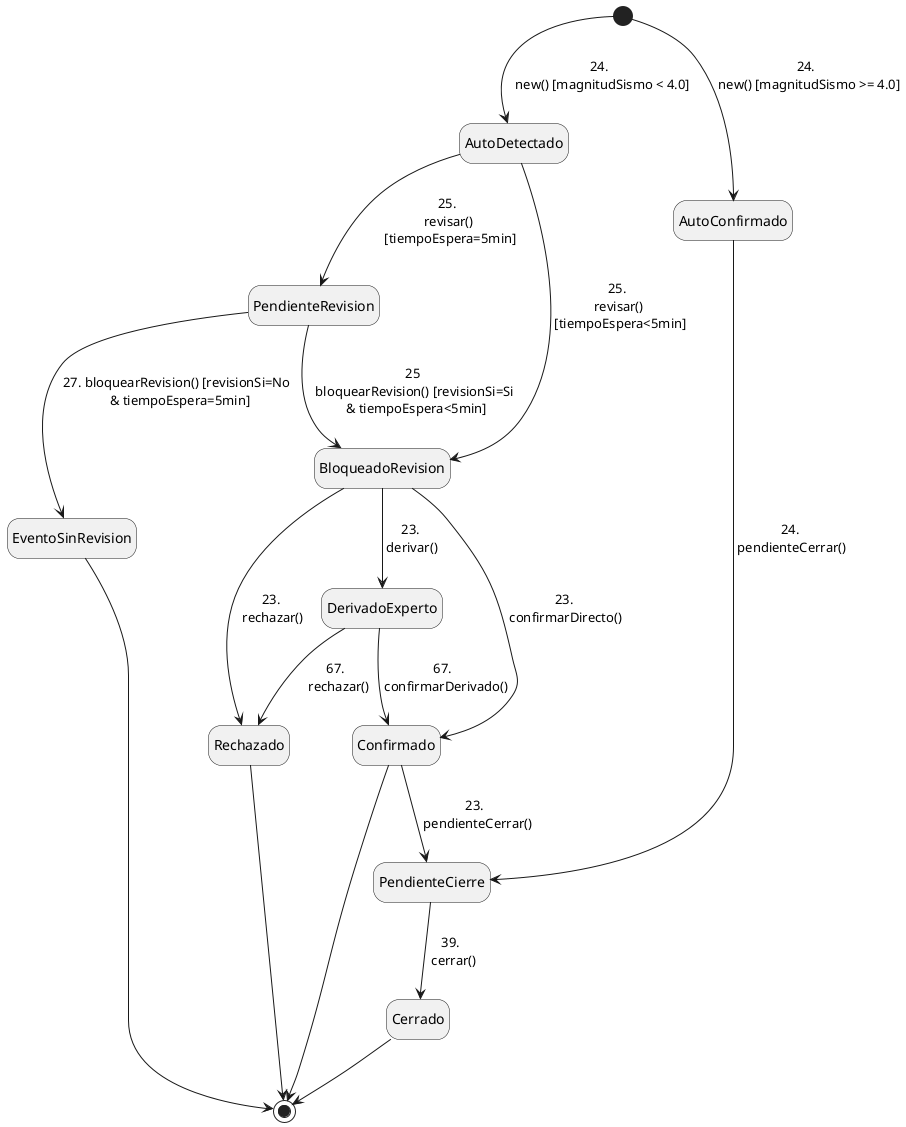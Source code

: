 @startuml maquinaEstadoEventoSismico
hide empty description
'Casos de uso:
'23: Registrar resultado de revisión manual
'24: Registrar evento sísmico
'25: Modificar evento sísmico
'27: Anular evento sísmico
'38: Verificar eventos sísmicos auto detectados
'39: Cerrar evento sísmico
'67: Registrar resultado de revisión de un evento sismico derivado

[*]-->AutoDetectado : 24. \n new() [magnitudSismo < 4.0]
[*]-->AutoConfirmado : 24. \n new() [magnitudSismo >= 4.0]
AutoDetectado-->PendienteRevision :  25. \n revisar() \n [tiempoEspera=5min] 
PendienteRevision-->BloqueadoRevision: 25 \n bloquearRevision() [revisionSi=Si \n & tiempoEspera<5min]
PendienteRevision-->EventoSinRevision: 27. bloquearRevision() [revisionSi=No \n & tiempoEspera=5min]
AutoDetectado --> BloqueadoRevision: 25. \n revisar() \n [tiempoEspera<5min]
BloqueadoRevision-->Confirmado: 23.\n confirmarDirecto()
BloqueadoRevision-->Rechazado:  23.\n rechazar()
BloqueadoRevision-->DerivadoExperto:  23.\n derivar()
DerivadoExperto-->Confirmado: 67. \n confirmarDerivado()
DerivadoExperto-->Rechazado: 67. \n rechazar()
Confirmado-->PendienteCierre: 23. \n pendienteCerrar()
AutoConfirmado-->PendienteCierre: 24.\n pendienteCerrar()
PendienteCierre --> Cerrado: 39. \n cerrar()
Cerrado --> [*]
EventoSinRevision --> [*]
Confirmado --> [*]
Rechazado --> [*]
@enduml

@startuml Parte_Dinámica_CU_23
skinparam roundcorner 20
skinparam maxmessagesize 60
autonumber
actor "__:AnalistaEnSismos__" as AES
create boundary "__:PantallaRegistrarResultado__" as PRR
AES --> PRR:opcRegistrarResultadoManual()
PRR -> PRR:abrirVentana()
create control "__:GestorRegistrarResultado__" as GRR
PRR --> GRR: newRevisiónManual()
GRR -> GRR: buscarEventosSísmicosSinRevision()
loop Eventos Sísmicos Auto Detectados
else Mientras existan eventos sísmicos
    entity "__:EventoSísmico__" as ES #LightCoral
    GRR --> ES: esPendienteRevisión()
    entity "__Evento:Estado__" as E
    ES --> E:  sosPendienteRevisión()
    GRR --> ES:  esAutodetectado()
    ES --> E:  sosAutodetectado()
    GRR -> ES: getDatos()
    ES -> ES: getFechaHoraOcurrenciaEvento()
    ES -> ES: getLatitudEpicentro()
    ES -> ES: getLongitudEpicentro()
    ES -> ES: getLatitudHipocentro()
    ES -> ES: getLongitudHipocentro()
end
GRR -> GRR: ordenarEventosSísmicos()
GRR -> PRR:  solicitarSelecciónEventoSísmico()
AES -> PRR:  tomarSelecciónEventoSísmico()
PRR -> GRR:  tomarSelecciónEventoSísmico()
GRR -> GRR:  buscarEstadoBloqueadoEnRevision()
entity "__:Estado__" as Es #LightCoral
loop Buscar estado bloqueado en revisión
else Mientras existan estados
    GRR -> Es: sosÁmbitoEventoSísmico()
    GRR -> Es: sosBloqueadoEnRevisión()
end
GRR -> GRR : getFechaHoraActual()
GRR -> GRR : buscarEmpleadoLogueado()
entity "__Actual:Sesión__" as ASS
GRR -> ASS : getUsuarioLogueado()
entity "__Logueado:Usuario__" as US
ASS -> US: getEmpleado()
GRR -> GRR: bloquearEventoSísmico()
entity "__Selecc:EventoSísmico__" as SES
GRR -> SES: bloquearEventoSísmico() 
loop Buscar último cambio estado
else Mientras existan cambios de estado
    entity "__:CambioEstado__" as CE #LightCoral
    SES -> CE: esEstadoActual() 
end
entity "__Actual:CambioEstado__" as ACE
SES -> ACE : setFechaHoraFin()
SES -> SES: crearCambioEstado()
create entity "__Bloqueado:CambioEstado__" as NCE
SES --> NCE: new()
SES -> SES : setEstado()
GRR -> GRR:  buscarDatosSísmicos()
GRR -> SES : getDatosSísmicos()
entity "__:AlcanceSismo__" as AS
SES -> AS: getNombre()
entity "__:ClasificaciónSismo__" as CS
SES -> CS:  getNombre()
entity "__:OrigenDeGeneración__" as OG
SES -> OG: getNombre()
loop Valores alcanzados sísmo
else Mientras existan series temporales
    entity "__:SerieTemporal__" as ST #LightCoral
    SES --> ST:  getDatos()
    loop Valores muestras sísmicas
    else Mientras existan muestras sísmicas
        entity "__:MuestraSísmica__" as MS
        ST --> MS:  getDatos()
        loop Valores detalle muestras sísmicas
        else Mientras existan detalles muestras sísmicas
            entity "__:DetalleMuestraSísmica__" as DMS
            MS --> DMS:  getDatos()
            entity "__:TipoDeDato__" as TD
            DMS --> TD:  getDenominación()
            DMS -> TD:  getNombreUnidadMedida()
            DMS -> TD:  getValorUmbral()
        end
    end
end
GRR -> GRR : buscarDatosEstacion()
GRR -> ST : getEstacionSismografica()
loop Buscar Sismografo
else mientras haya sismografos
    entity "__:Sismografo__" as S #LightCoral
    ST -> S : sosMiSismografo()
    ST -> S : getDatosEstacion()
    entity "__Sismografo:Estacion Sismologica__" as SSE
    S -> SSE : getNombre()
    S -> SSE : getCodigo()
end
GRR -> GRR : ordenarPorCodigo()
GRR -> GRR : llamarCUGenerarSismograma()
create participant "GenerarSismograma" as GS
GRR -> GS : generarSismograma()
GRR -> PRR : mostrarDatos()
GRR -> PRR : solicitarSelecciónMapa()
AES -> PRR : tomarSelecciónMapa()
PRR -> GRR : tomarSeleccionMapa()
GRR -> PRR : solicitarModificaciónDatosES()
AES -> PRR : tomarModificaciónDatosES()
PRR -> GRR : tomarModificaciónDatosES()
GRR -> PRR : solicitarAcciónSobreEvento()
AES -> PRR : tomarAcciónSobreEvento()
PRR -> GRR : tomarAcciónSobreEvento()
GRR -> GRR : validarDatos()
GRR -> GRR : buscarEstadoRechazado()
loop Buscar estado rechazado
else Mientras existan estados
    GRR -> Es : sosÁmbitoEventoSísmico()
    GRR -> Es : sosRechazado()
end
GRR -> GRR :getFechaHoraActual()
GRR -> GRR : rechazarEventoSísmico()
entity "__Selecc:EventoSísmico__" as SES
GRR -> SES : rechazarEventoSísmico()
SES -> NCE : setFechaHoraFin()
SES -> SES : crearCambioEstado()
entity "__Rechazado:CambioEstado__" as RCE
SES --> RCE : new()
GRR -> GRR : finCU()
@enduml

@startuml Parte_Estática_CU_23
hide <<Entity>> circle
hide <<Boundary>> circle
hide <<Control>> circle
class PantallaRegistrarRevisión<<Boundary>>{
    - opcCancelar
    - lblFechaHoraOcurrencia
    - lblLatitudEpicentro
    - lblLongitudEpicentro
    - lblLatidudHipocentro
    - lblLongitudHipocentro
    - opcVisualizarMapa
    - inputMagnitud
    - inputAlcance
    - inputOrigenGeneración
    - opcNoModificarDatos
    - opcConfirmarEvento
    - opcRechazarEvento
    - opcSolicitarRevisiónAExperto
    + 1. opcRegistrarResultadoManual()
    + 2. abrirVentana()
    + 16. solicitarSelecciónEventoSísmico()
    + 17. tomarSeleccionEventoSismico()
    + 53. mostrarDatos()
    + 54. solicitarSelecciónMapa()
    + 55. tomarSeleccionMapa()
    + 57. solicitarModificacionDatosES()
    + 58. tomarModificaciónDatosES()
    + 60. solicitarAcciónSobreEvento()
    + 61. tomarAcciónSobreEvento()
}

class GestorRegistrarRevisión<<Control>>{
    - fechaHoraOcurrencia
    - latitudEpicentro
    - longitudEpicentro
    - latidudHipocentro
    - longitudHipocentro
    - eventoSísmico
    - eventoSísmicoSeleccionado
    - fechaHoraActual
    - ASLogueado
    + 3. newRevisiónManual()
    + 4. buscarEventosSísmicosSinRevision()
    + 15. ordenarEventosSísmicos()
    + 18. tomarSelecciónEventoSísmico()
    + 22. getFechaHoraActual()
    + 23. buscarEmpleadoLogueado()
    + 26. bloquearEventoSismico()
    + 19. buscarEstadoBloqueadoEnRevision()
    + 33. buscarDatosSismicos()
    + 44. buscarDatosEstacion()
    + 50. ordenarPorCodigo() 
    + 51. llamarCUGenerarSismograma()
    + 56. tomarSelecciónMapa()
    + 59. tomarModificaciónDatosES()
    + 62. tomarAcciónSobreEvento()
    + 63. validarDatos()
    + 65. obtenerASLogueado()
    + 68. rechazarEventoSismico()
    + 73. finCU()
}

class EventoSísmico<<Entity>>{
    - estado
    - fechaHoraOcurrencia
    - latitudEpicentro
    - longitudEpicentro
    - latidudHipocentro
    - longitudHipocentro
    - cambioEstado
    - alcance
    - clasificación
    - origen
    - serieTemporal
    + 5. esPendienteRevisión()
    + 7. esAutodetectado()
    + 9. getDatos()
    + 10. getFechaHoraOcurrenciaEvento()
    + 11. getLatitudLepicentro()
    + 12. getLongitudEpicentro()
    + 13. getLatitudHipocentro()
    + 14. getLongitudHipocentro()
    + 27. bloquearEventoSísmico()
    + 30. crearCambioEstado()
    + 32. setEstado()
    + 33. getDatosSísmicos()
    + 69. rechazarEventoSísmico()
}

class Estado<<Entity>>{
    - ámbito
    - nombre
    + 6. sosPendienteRevisión()
    + 8. sosAutodetectado()
    + 20. sosÁmbitoEventoSísmico()
    + 21. sosBloqueadoEnRevisión()
    + 66. sosRechazado()
    + 49. new()
}

class CambioEstado<<Entity>>{
    - estado
    - fechaHoraInicio
    - ASLogueado
    + 28. esEstadoActual()
    + 29. setFechaHoraFin()
    + 31. new()
}

class AlcanceSismo<<Entity>>{
    - nombre
    + 35. getNombre()
}

class ClasificaciónSismo<<Entity>>{
    - nombre
    + 36. getNombre()
}

class OrigenDeGeneración<<Entity>>{
    - nombre
    + 37. getNombre()
}

class SerieTemporal<<Entity>>{
    - muestraSísmica
    + 38. getDatos()
    + 45. getEstaciónSismográfica()
}

class MuestraSísmica<<Entity>>{
    - detalleMuestraSísmica
    + 39. getDatos()
}

class DetalleMuestraSísmica<<Entity>>{
    - tipoDeDato
    + 40. getDatos()
}

class TipoDeDato<<Entity>>{
    - denominación
    - nombreUnidadMedida
    - valorUmbral
    + 41. getDenominación()
    + 42. getNombreUnidadMedida()
    + 43. getValorUmbral()
}

class Sesion<<Entity>>{
    -fechaHoraInicio
    -fechaHoraFin
    + 24. getUsuarioLogueado()
}

class Usuario<<Entity>>{
    + 25. getEmpleado()
}

class Sismografo<<Entity>>{
    + 46. sosMiSismográfo()
    + 47. getDatosEstación()
}

class EstaciónSismológica<<Entity>>{
    + 48. getNombre()
    + 49. getCódigo()
}

Sesion -->"1" Usuario
Usuario -->"1" Empleado

PantallaRegistrarRevisión ..> GestorRegistrarRevisión

GestorRegistrarRevisión ..> Sesion
GestorRegistrarRevisión ..> PantallaRegistrarRevisión
GestorRegistrarRevisión ..> EventoSísmico
GestorRegistrarRevisión ..> Empleado

EventoSísmico --> "1" Estado
EventoSísmico --> "1..*" CambioEstado
EventoSísmico --> "1" AlcanceSismo
EventoSísmico --> "1" ClasificaciónSismo
EventoSísmico --> "1" OrigenDeGeneración
EventoSísmico --> "1..*" SerieTemporal

CambioEstado --> "1" Empleado

SerieTemporal o.. "1..*" MuestraSísmica

MuestraSísmica o.. "1..*" DetalleMuestraSísmica

DetalleMuestraSísmica --> "1" TipoDeDato
@enduml 